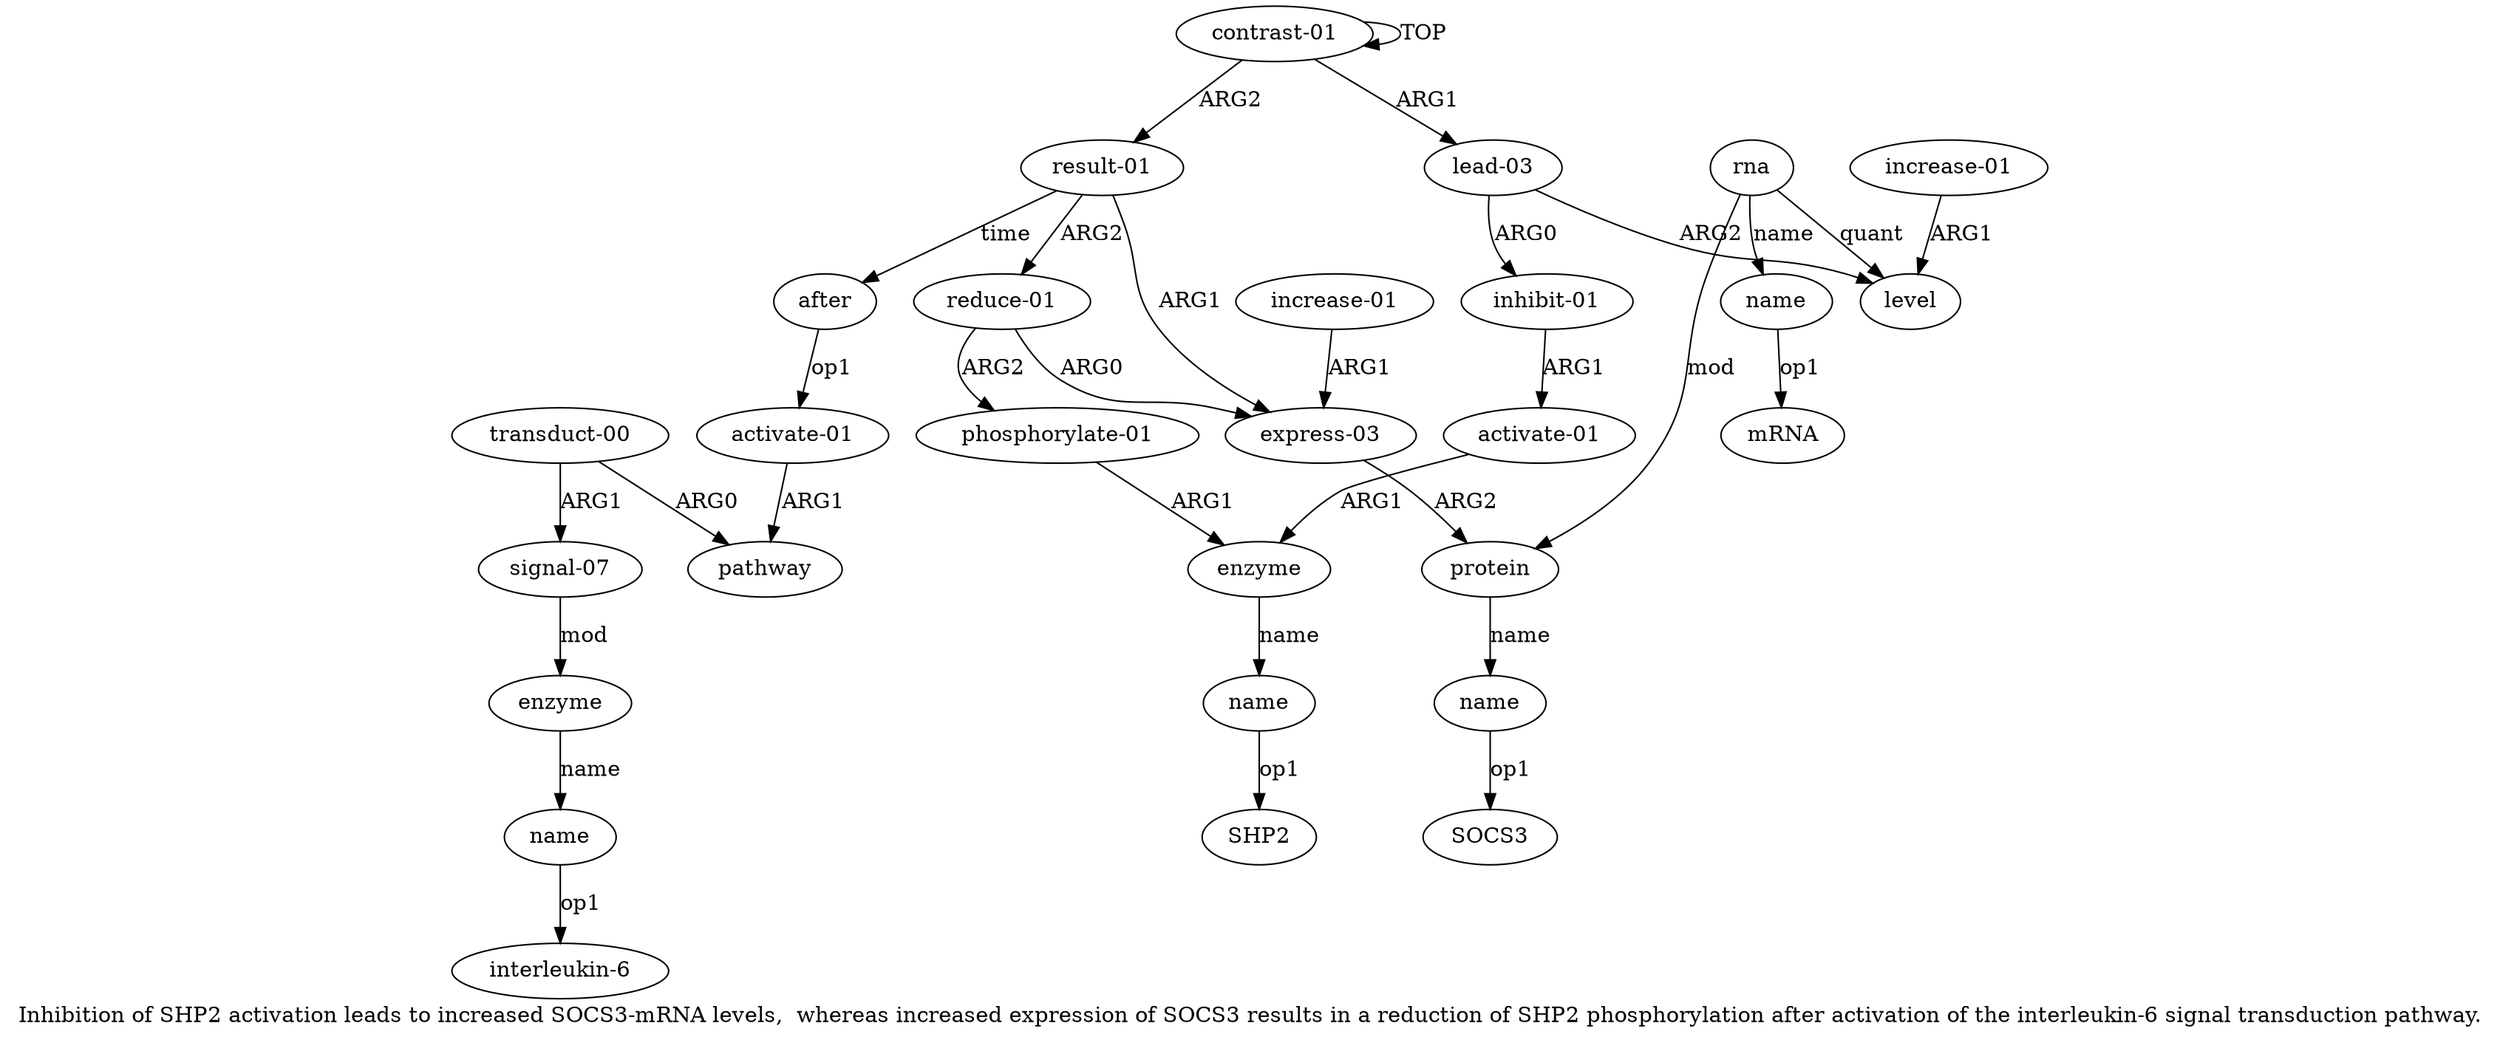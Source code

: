 digraph  {
	graph [label="Inhibition of SHP2 activation leads to increased SOCS3-mRNA levels,  whereas increased expression of SOCS3 results in a reduction \
of SHP2 phosphorylation after activation of the interleukin-6 signal transduction pathway."];
	node [label="\N"];
	a20	 [color=black,
		gold_ind=20,
		gold_label="transduct-00",
		label="transduct-00",
		test_ind=20,
		test_label="transduct-00"];
	a21	 [color=black,
		gold_ind=21,
		gold_label="signal-07",
		label="signal-07",
		test_ind=21,
		test_label="signal-07"];
	a20 -> a21 [key=0,
	color=black,
	gold_label=ARG1,
	label=ARG1,
	test_label=ARG1];
a19 [color=black,
	gold_ind=19,
	gold_label=pathway,
	label=pathway,
	test_ind=19,
	test_label=pathway];
a20 -> a19 [key=0,
color=black,
gold_label=ARG0,
label=ARG0,
test_label=ARG0];
a22 [color=black,
gold_ind=22,
gold_label=enzyme,
label=enzyme,
test_ind=22,
test_label=enzyme];
a21 -> a22 [key=0,
color=black,
gold_label=mod,
label=mod,
test_label=mod];
a23 [color=black,
gold_ind=23,
gold_label=name,
label=name,
test_ind=23,
test_label=name];
a22 -> a23 [key=0,
color=black,
gold_label=name,
label=name,
test_label=name];
"a23 interleukin-6" [color=black,
gold_ind=-1,
gold_label="interleukin-6",
label="interleukin-6",
test_ind=-1,
test_label="interleukin-6"];
a23 -> "a23 interleukin-6" [key=0,
color=black,
gold_label=op1,
label=op1,
test_label=op1];
"a5 SHP2" [color=black,
gold_ind=-1,
gold_label=SHP2,
label=SHP2,
test_ind=-1,
test_label=SHP2];
"a11 SOCS3" [color=black,
gold_ind=-1,
gold_label=SOCS3,
label=SOCS3,
test_ind=-1,
test_label=SOCS3];
a15 [color=black,
gold_ind=15,
gold_label="reduce-01",
label="reduce-01",
test_ind=15,
test_label="reduce-01"];
a16 [color=black,
gold_ind=16,
gold_label="phosphorylate-01",
label="phosphorylate-01",
test_ind=16,
test_label="phosphorylate-01"];
a15 -> a16 [key=0,
color=black,
gold_label=ARG2,
label=ARG2,
test_label=ARG2];
a13 [color=black,
gold_ind=13,
gold_label="express-03",
label="express-03",
test_ind=13,
test_label="express-03"];
a15 -> a13 [key=0,
color=black,
gold_label=ARG0,
label=ARG0,
test_label=ARG0];
a14 [color=black,
gold_ind=14,
gold_label="increase-01",
label="increase-01",
test_ind=14,
test_label="increase-01"];
a14 -> a13 [key=0,
color=black,
gold_label=ARG1,
label=ARG1,
test_label=ARG1];
a17 [color=black,
gold_ind=17,
gold_label=after,
label=after,
test_ind=17,
test_label=after];
a18 [color=black,
gold_ind=18,
gold_label="activate-01",
label="activate-01",
test_ind=18,
test_label="activate-01"];
a17 -> a18 [key=0,
color=black,
gold_label=op1,
label=op1,
test_label=op1];
a4 [color=black,
gold_ind=4,
gold_label=enzyme,
label=enzyme,
test_ind=4,
test_label=enzyme];
a16 -> a4 [key=0,
color=black,
gold_label=ARG1,
label=ARG1,
test_label=ARG1];
a11 [color=black,
gold_ind=11,
gold_label=name,
label=name,
test_ind=11,
test_label=name];
a11 -> "a11 SOCS3" [key=0,
color=black,
gold_label=op1,
label=op1,
test_label=op1];
a10 [color=black,
gold_ind=10,
gold_label=protein,
label=protein,
test_ind=10,
test_label=protein];
a10 -> a11 [key=0,
color=black,
gold_label=name,
label=name,
test_label=name];
a13 -> a10 [key=0,
color=black,
gold_label=ARG2,
label=ARG2,
test_label=ARG2];
a12 [color=black,
gold_ind=12,
gold_label="result-01",
label="result-01",
test_ind=12,
test_label="result-01"];
a12 -> a15 [key=0,
color=black,
gold_label=ARG2,
label=ARG2,
test_label=ARG2];
a12 -> a17 [key=0,
color=black,
gold_label=time,
label=time,
test_label=time];
a12 -> a13 [key=0,
color=black,
gold_label=ARG1,
label=ARG1,
test_label=ARG1];
a18 -> a19 [key=0,
color=black,
gold_label=ARG1,
label=ARG1,
test_label=ARG1];
a1 [color=black,
gold_ind=1,
gold_label="lead-03",
label="lead-03",
test_ind=1,
test_label="lead-03"];
a2 [color=black,
gold_ind=2,
gold_label="inhibit-01",
label="inhibit-01",
test_ind=2,
test_label="inhibit-01"];
a1 -> a2 [key=0,
color=black,
gold_label=ARG0,
label=ARG0,
test_label=ARG0];
a6 [color=black,
gold_ind=6,
gold_label=level,
label=level,
test_ind=6,
test_label=level];
a1 -> a6 [key=0,
color=black,
gold_label=ARG2,
label=ARG2,
test_label=ARG2];
a0 [color=black,
gold_ind=0,
gold_label="contrast-01",
label="contrast-01",
test_ind=0,
test_label="contrast-01"];
a0 -> a12 [key=0,
color=black,
gold_label=ARG2,
label=ARG2,
test_label=ARG2];
a0 -> a1 [key=0,
color=black,
gold_label=ARG1,
label=ARG1,
test_label=ARG1];
a0 -> a0 [key=0,
color=black,
gold_label=TOP,
label=TOP,
test_label=TOP];
a3 [color=black,
gold_ind=3,
gold_label="activate-01",
label="activate-01",
test_ind=3,
test_label="activate-01"];
a3 -> a4 [key=0,
color=black,
gold_label=ARG1,
label=ARG1,
test_label=ARG1];
a2 -> a3 [key=0,
color=black,
gold_label=ARG1,
label=ARG1,
test_label=ARG1];
a5 [color=black,
gold_ind=5,
gold_label=name,
label=name,
test_ind=5,
test_label=name];
a5 -> "a5 SHP2" [key=0,
color=black,
gold_label=op1,
label=op1,
test_label=op1];
a4 -> a5 [key=0,
color=black,
gold_label=name,
label=name,
test_label=name];
a7 [color=black,
gold_ind=7,
gold_label="increase-01",
label="increase-01",
test_ind=7,
test_label="increase-01"];
a7 -> a6 [key=0,
color=black,
gold_label=ARG1,
label=ARG1,
test_label=ARG1];
a9 [color=black,
gold_ind=9,
gold_label=name,
label=name,
test_ind=9,
test_label=name];
"a9 mRNA" [color=black,
gold_ind=-1,
gold_label=mRNA,
label=mRNA,
test_ind=-1,
test_label=mRNA];
a9 -> "a9 mRNA" [key=0,
color=black,
gold_label=op1,
label=op1,
test_label=op1];
a8 [color=black,
gold_ind=8,
gold_label=rna,
label=rna,
test_ind=8,
test_label=rna];
a8 -> a10 [key=0,
color=black,
gold_label=mod,
label=mod,
test_label=mod];
a8 -> a6 [key=0,
color=black,
gold_label=quant,
label=quant,
test_label=quant];
a8 -> a9 [key=0,
color=black,
gold_label=name,
label=name,
test_label=name];
}

